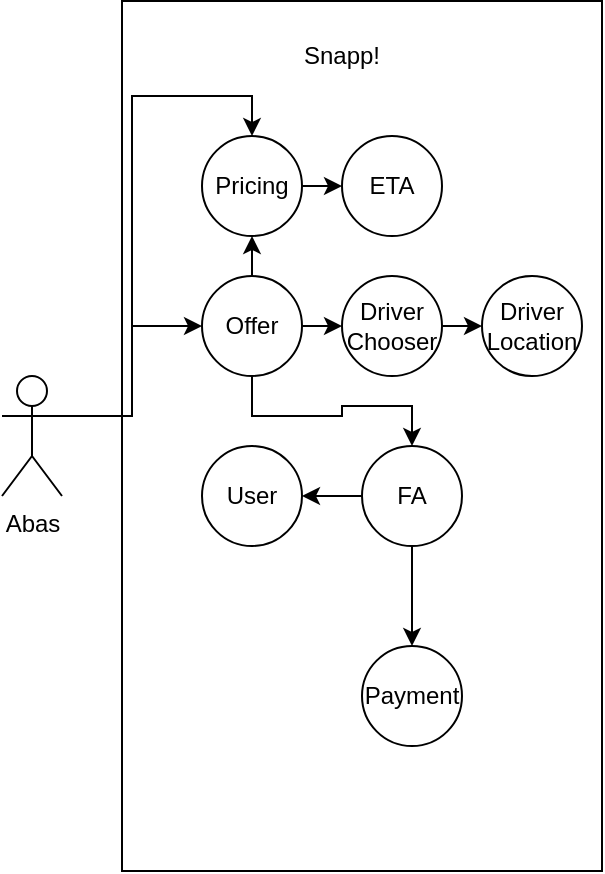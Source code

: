 <mxfile version="24.8.4">
  <diagram name="Page-1" id="Kns9zYofZ5-7pSREQQkO">
    <mxGraphModel dx="1687" dy="878" grid="1" gridSize="10" guides="1" tooltips="1" connect="1" arrows="1" fold="1" page="1" pageScale="1" pageWidth="850" pageHeight="1100" math="0" shadow="0">
      <root>
        <mxCell id="0" />
        <mxCell id="1" parent="0" />
        <mxCell id="i1v_3ago9XrvcatZwt_g-14" value="" style="rounded=0;whiteSpace=wrap;html=1;strokeColor=default;align=center;verticalAlign=middle;fontFamily=Helvetica;fontSize=12;fontColor=default;fillColor=default;textShadow=0;gradientColor=none;shadow=0;glass=0;" vertex="1" parent="1">
          <mxGeometry x="80" y="27.5" width="240" height="435" as="geometry" />
        </mxCell>
        <mxCell id="i1v_3ago9XrvcatZwt_g-1" value="User" style="ellipse;whiteSpace=wrap;html=1;aspect=fixed;" vertex="1" parent="1">
          <mxGeometry x="120" y="250" width="50" height="50" as="geometry" />
        </mxCell>
        <mxCell id="i1v_3ago9XrvcatZwt_g-27" style="edgeStyle=orthogonalEdgeStyle;rounded=0;orthogonalLoop=1;jettySize=auto;html=1;exitX=0;exitY=0.5;exitDx=0;exitDy=0;entryX=1;entryY=0.5;entryDx=0;entryDy=0;fontFamily=Helvetica;fontSize=12;fontColor=default;" edge="1" parent="1" source="i1v_3ago9XrvcatZwt_g-2" target="i1v_3ago9XrvcatZwt_g-1">
          <mxGeometry relative="1" as="geometry" />
        </mxCell>
        <mxCell id="i1v_3ago9XrvcatZwt_g-28" style="edgeStyle=orthogonalEdgeStyle;rounded=0;orthogonalLoop=1;jettySize=auto;html=1;exitX=0.5;exitY=1;exitDx=0;exitDy=0;fontFamily=Helvetica;fontSize=12;fontColor=default;" edge="1" parent="1" source="i1v_3ago9XrvcatZwt_g-2" target="i1v_3ago9XrvcatZwt_g-3">
          <mxGeometry relative="1" as="geometry" />
        </mxCell>
        <mxCell id="i1v_3ago9XrvcatZwt_g-2" value="FA" style="ellipse;whiteSpace=wrap;html=1;" vertex="1" parent="1">
          <mxGeometry x="200" y="250" width="50" height="50" as="geometry" />
        </mxCell>
        <mxCell id="i1v_3ago9XrvcatZwt_g-3" value="Payment" style="ellipse;whiteSpace=wrap;html=1;" vertex="1" parent="1">
          <mxGeometry x="200" y="350" width="50" height="50" as="geometry" />
        </mxCell>
        <mxCell id="i1v_3ago9XrvcatZwt_g-22" style="edgeStyle=orthogonalEdgeStyle;rounded=0;orthogonalLoop=1;jettySize=auto;html=1;exitX=0.5;exitY=0;exitDx=0;exitDy=0;entryX=0.5;entryY=1;entryDx=0;entryDy=0;fontFamily=Helvetica;fontSize=12;fontColor=default;" edge="1" parent="1" source="i1v_3ago9XrvcatZwt_g-4" target="i1v_3ago9XrvcatZwt_g-5">
          <mxGeometry relative="1" as="geometry" />
        </mxCell>
        <mxCell id="i1v_3ago9XrvcatZwt_g-23" style="edgeStyle=orthogonalEdgeStyle;rounded=0;orthogonalLoop=1;jettySize=auto;html=1;exitX=1;exitY=0.5;exitDx=0;exitDy=0;entryX=0;entryY=0.5;entryDx=0;entryDy=0;fontFamily=Helvetica;fontSize=12;fontColor=default;" edge="1" parent="1" source="i1v_3ago9XrvcatZwt_g-4" target="i1v_3ago9XrvcatZwt_g-7">
          <mxGeometry relative="1" as="geometry" />
        </mxCell>
        <mxCell id="i1v_3ago9XrvcatZwt_g-26" style="edgeStyle=orthogonalEdgeStyle;rounded=0;orthogonalLoop=1;jettySize=auto;html=1;exitX=0.5;exitY=1;exitDx=0;exitDy=0;fontFamily=Helvetica;fontSize=12;fontColor=default;" edge="1" parent="1" source="i1v_3ago9XrvcatZwt_g-4" target="i1v_3ago9XrvcatZwt_g-2">
          <mxGeometry relative="1" as="geometry" />
        </mxCell>
        <mxCell id="i1v_3ago9XrvcatZwt_g-4" value="Offer" style="ellipse;whiteSpace=wrap;html=1;" vertex="1" parent="1">
          <mxGeometry x="120" y="165" width="50" height="50" as="geometry" />
        </mxCell>
        <mxCell id="i1v_3ago9XrvcatZwt_g-21" style="edgeStyle=orthogonalEdgeStyle;rounded=0;orthogonalLoop=1;jettySize=auto;html=1;exitX=1;exitY=0.5;exitDx=0;exitDy=0;entryX=0;entryY=0.5;entryDx=0;entryDy=0;fontFamily=Helvetica;fontSize=12;fontColor=default;" edge="1" parent="1" source="i1v_3ago9XrvcatZwt_g-5" target="i1v_3ago9XrvcatZwt_g-6">
          <mxGeometry relative="1" as="geometry" />
        </mxCell>
        <mxCell id="i1v_3ago9XrvcatZwt_g-5" value="Pricing" style="ellipse;whiteSpace=wrap;html=1;strokeColor=default;align=center;verticalAlign=middle;fontFamily=Helvetica;fontSize=12;fontColor=default;fillColor=default;" vertex="1" parent="1">
          <mxGeometry x="120" y="95" width="50" height="50" as="geometry" />
        </mxCell>
        <mxCell id="i1v_3ago9XrvcatZwt_g-6" value="ETA" style="ellipse;whiteSpace=wrap;html=1;strokeColor=default;align=center;verticalAlign=middle;fontFamily=Helvetica;fontSize=12;fontColor=default;fillColor=default;" vertex="1" parent="1">
          <mxGeometry x="190" y="95" width="50" height="50" as="geometry" />
        </mxCell>
        <mxCell id="i1v_3ago9XrvcatZwt_g-25" style="edgeStyle=orthogonalEdgeStyle;rounded=0;orthogonalLoop=1;jettySize=auto;html=1;exitX=1;exitY=0.5;exitDx=0;exitDy=0;entryX=0;entryY=0.5;entryDx=0;entryDy=0;fontFamily=Helvetica;fontSize=12;fontColor=default;" edge="1" parent="1" source="i1v_3ago9XrvcatZwt_g-7" target="i1v_3ago9XrvcatZwt_g-24">
          <mxGeometry relative="1" as="geometry" />
        </mxCell>
        <mxCell id="i1v_3ago9XrvcatZwt_g-7" value="Driver Chooser" style="ellipse;whiteSpace=wrap;html=1;strokeColor=default;align=center;verticalAlign=middle;fontFamily=Helvetica;fontSize=12;fontColor=default;fillColor=default;" vertex="1" parent="1">
          <mxGeometry x="190" y="165" width="50" height="50" as="geometry" />
        </mxCell>
        <mxCell id="i1v_3ago9XrvcatZwt_g-19" style="edgeStyle=orthogonalEdgeStyle;rounded=0;orthogonalLoop=1;jettySize=auto;html=1;exitX=1;exitY=0.333;exitDx=0;exitDy=0;exitPerimeter=0;entryX=0.5;entryY=0;entryDx=0;entryDy=0;fontFamily=Helvetica;fontSize=12;fontColor=default;" edge="1" parent="1" source="i1v_3ago9XrvcatZwt_g-10" target="i1v_3ago9XrvcatZwt_g-5">
          <mxGeometry relative="1" as="geometry" />
        </mxCell>
        <mxCell id="i1v_3ago9XrvcatZwt_g-20" style="edgeStyle=orthogonalEdgeStyle;rounded=0;orthogonalLoop=1;jettySize=auto;html=1;exitX=1;exitY=0.333;exitDx=0;exitDy=0;exitPerimeter=0;entryX=0;entryY=0.5;entryDx=0;entryDy=0;fontFamily=Helvetica;fontSize=12;fontColor=default;" edge="1" parent="1" source="i1v_3ago9XrvcatZwt_g-10" target="i1v_3ago9XrvcatZwt_g-4">
          <mxGeometry relative="1" as="geometry" />
        </mxCell>
        <mxCell id="i1v_3ago9XrvcatZwt_g-10" value="Abas" style="shape=umlActor;verticalLabelPosition=bottom;verticalAlign=top;html=1;outlineConnect=0;strokeColor=default;align=center;fontFamily=Helvetica;fontSize=12;fontColor=default;fillColor=default;" vertex="1" parent="1">
          <mxGeometry x="20" y="215" width="30" height="60" as="geometry" />
        </mxCell>
        <mxCell id="i1v_3ago9XrvcatZwt_g-15" value="Snapp!" style="text;html=1;align=center;verticalAlign=middle;whiteSpace=wrap;rounded=0;fontFamily=Helvetica;fontSize=12;fontColor=default;" vertex="1" parent="1">
          <mxGeometry x="160" y="40" width="60" height="30" as="geometry" />
        </mxCell>
        <mxCell id="i1v_3ago9XrvcatZwt_g-24" value="Driver Location" style="ellipse;whiteSpace=wrap;html=1;strokeColor=default;align=center;verticalAlign=middle;fontFamily=Helvetica;fontSize=12;fontColor=default;fillColor=default;" vertex="1" parent="1">
          <mxGeometry x="260" y="165" width="50" height="50" as="geometry" />
        </mxCell>
      </root>
    </mxGraphModel>
  </diagram>
</mxfile>
